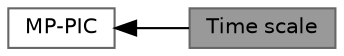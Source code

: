 digraph "Time scale"
{
 // LATEX_PDF_SIZE
  bgcolor="transparent";
  edge [fontname=Helvetica,fontsize=10,labelfontname=Helvetica,labelfontsize=10];
  node [fontname=Helvetica,fontsize=10,shape=box,height=0.2,width=0.4];
  rankdir=LR;
  Node2 [id="Node000002",label="MP-PIC",height=0.2,width=0.4,color="grey40", fillcolor="white", style="filled",URL="$group__grpLagrangianIntermediateMPPICSubModels.html",tooltip=" "];
  Node1 [id="Node000001",label="Time scale",height=0.2,width=0.4,color="gray40", fillcolor="grey60", style="filled", fontcolor="black",tooltip=" "];
  Node2->Node1 [shape=plaintext, dir="back", style="solid"];
}
